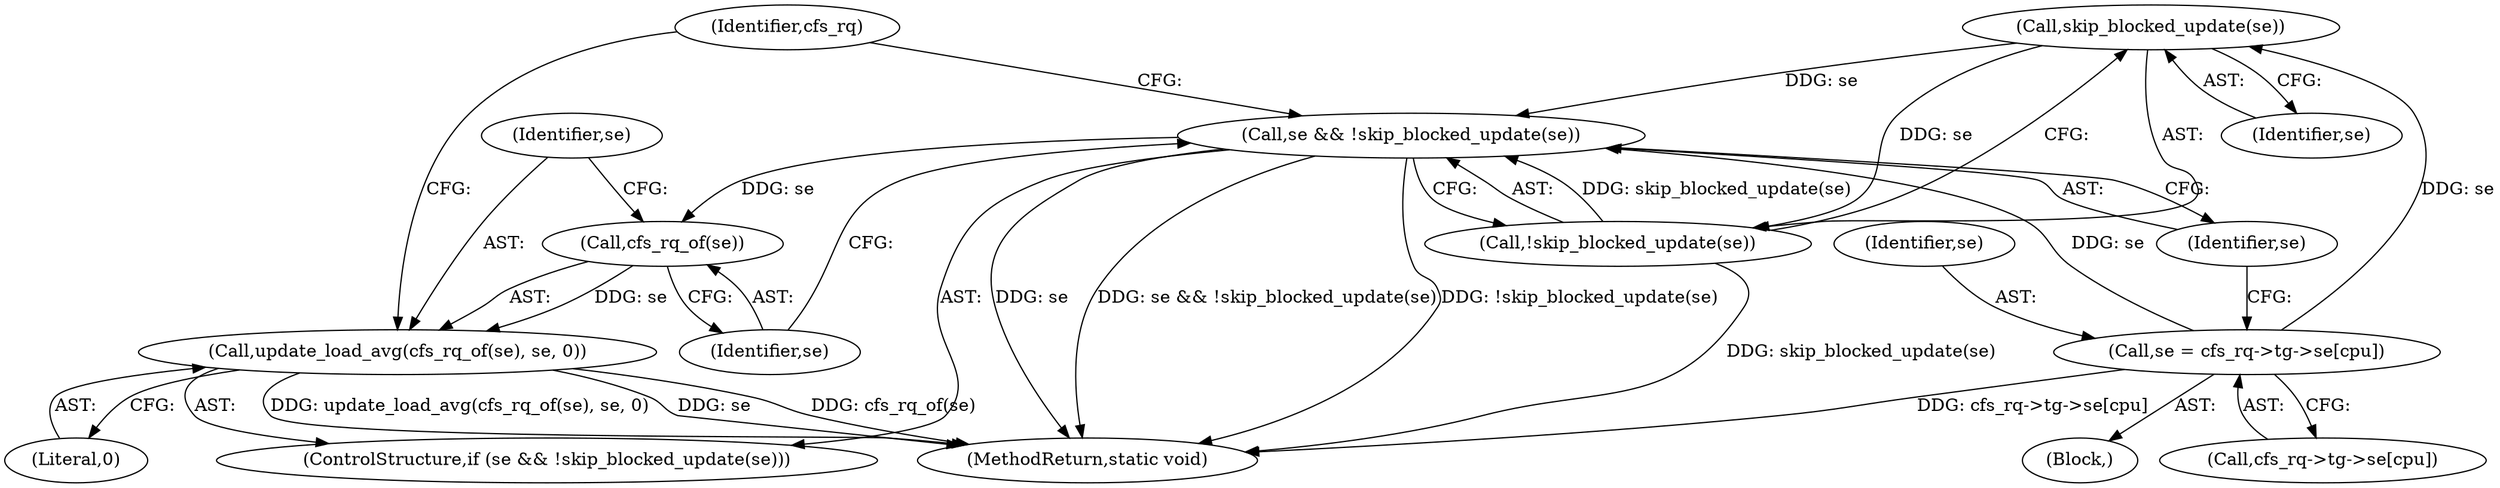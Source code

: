 digraph "0_linux_c40f7d74c741a907cfaeb73a7697081881c497d0_1@API" {
"1000155" [label="(Call,skip_blocked_update(se))"];
"1000142" [label="(Call,se = cfs_rq->tg->se[cpu])"];
"1000152" [label="(Call,se && !skip_blocked_update(se))"];
"1000158" [label="(Call,cfs_rq_of(se))"];
"1000157" [label="(Call,update_load_avg(cfs_rq_of(se), se, 0))"];
"1000154" [label="(Call,!skip_blocked_update(se))"];
"1000128" [label="(Block,)"];
"1000155" [label="(Call,skip_blocked_update(se))"];
"1000157" [label="(Call,update_load_avg(cfs_rq_of(se), se, 0))"];
"1000158" [label="(Call,cfs_rq_of(se))"];
"1000153" [label="(Identifier,se)"];
"1000160" [label="(Identifier,se)"];
"1000221" [label="(MethodReturn,static void)"];
"1000142" [label="(Call,se = cfs_rq->tg->se[cpu])"];
"1000144" [label="(Call,cfs_rq->tg->se[cpu])"];
"1000161" [label="(Literal,0)"];
"1000156" [label="(Identifier,se)"];
"1000151" [label="(ControlStructure,if (se && !skip_blocked_update(se)))"];
"1000159" [label="(Identifier,se)"];
"1000164" [label="(Identifier,cfs_rq)"];
"1000154" [label="(Call,!skip_blocked_update(se))"];
"1000143" [label="(Identifier,se)"];
"1000152" [label="(Call,se && !skip_blocked_update(se))"];
"1000155" -> "1000154"  [label="AST: "];
"1000155" -> "1000156"  [label="CFG: "];
"1000156" -> "1000155"  [label="AST: "];
"1000154" -> "1000155"  [label="CFG: "];
"1000155" -> "1000152"  [label="DDG: se"];
"1000155" -> "1000154"  [label="DDG: se"];
"1000142" -> "1000155"  [label="DDG: se"];
"1000142" -> "1000128"  [label="AST: "];
"1000142" -> "1000144"  [label="CFG: "];
"1000143" -> "1000142"  [label="AST: "];
"1000144" -> "1000142"  [label="AST: "];
"1000153" -> "1000142"  [label="CFG: "];
"1000142" -> "1000221"  [label="DDG: cfs_rq->tg->se[cpu]"];
"1000142" -> "1000152"  [label="DDG: se"];
"1000152" -> "1000151"  [label="AST: "];
"1000152" -> "1000153"  [label="CFG: "];
"1000152" -> "1000154"  [label="CFG: "];
"1000153" -> "1000152"  [label="AST: "];
"1000154" -> "1000152"  [label="AST: "];
"1000159" -> "1000152"  [label="CFG: "];
"1000164" -> "1000152"  [label="CFG: "];
"1000152" -> "1000221"  [label="DDG: se"];
"1000152" -> "1000221"  [label="DDG: se && !skip_blocked_update(se)"];
"1000152" -> "1000221"  [label="DDG: !skip_blocked_update(se)"];
"1000154" -> "1000152"  [label="DDG: skip_blocked_update(se)"];
"1000152" -> "1000158"  [label="DDG: se"];
"1000158" -> "1000157"  [label="AST: "];
"1000158" -> "1000159"  [label="CFG: "];
"1000159" -> "1000158"  [label="AST: "];
"1000160" -> "1000158"  [label="CFG: "];
"1000158" -> "1000157"  [label="DDG: se"];
"1000157" -> "1000151"  [label="AST: "];
"1000157" -> "1000161"  [label="CFG: "];
"1000160" -> "1000157"  [label="AST: "];
"1000161" -> "1000157"  [label="AST: "];
"1000164" -> "1000157"  [label="CFG: "];
"1000157" -> "1000221"  [label="DDG: update_load_avg(cfs_rq_of(se), se, 0)"];
"1000157" -> "1000221"  [label="DDG: se"];
"1000157" -> "1000221"  [label="DDG: cfs_rq_of(se)"];
"1000154" -> "1000221"  [label="DDG: skip_blocked_update(se)"];
}
